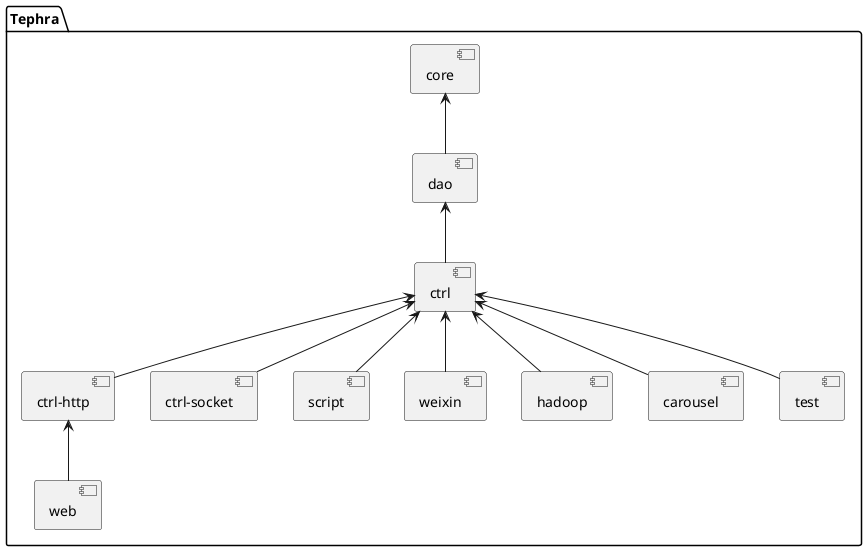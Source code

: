 @startuml

package Tephra {
[core]
[core] <-- [dao]
[dao] <-- [ctrl]
[ctrl] <-- [ctrl-http]
[ctrl] <-- [ctrl-socket]
[ctrl] <-- [script]
[ctrl] <-- [weixin]
[ctrl] <-- [hadoop]
[ctrl] <-- [carousel]
[ctrl-http] <-- [web]
[ctrl] <-- [test]
}

@enduml
